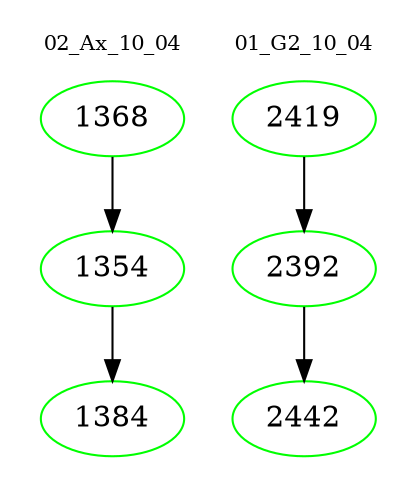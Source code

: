 digraph{
subgraph cluster_0 {
color = white
label = "02_Ax_10_04";
fontsize=10;
T0_1368 [label="1368", color="green"]
T0_1368 -> T0_1354 [color="black"]
T0_1354 [label="1354", color="green"]
T0_1354 -> T0_1384 [color="black"]
T0_1384 [label="1384", color="green"]
}
subgraph cluster_1 {
color = white
label = "01_G2_10_04";
fontsize=10;
T1_2419 [label="2419", color="green"]
T1_2419 -> T1_2392 [color="black"]
T1_2392 [label="2392", color="green"]
T1_2392 -> T1_2442 [color="black"]
T1_2442 [label="2442", color="green"]
}
}
